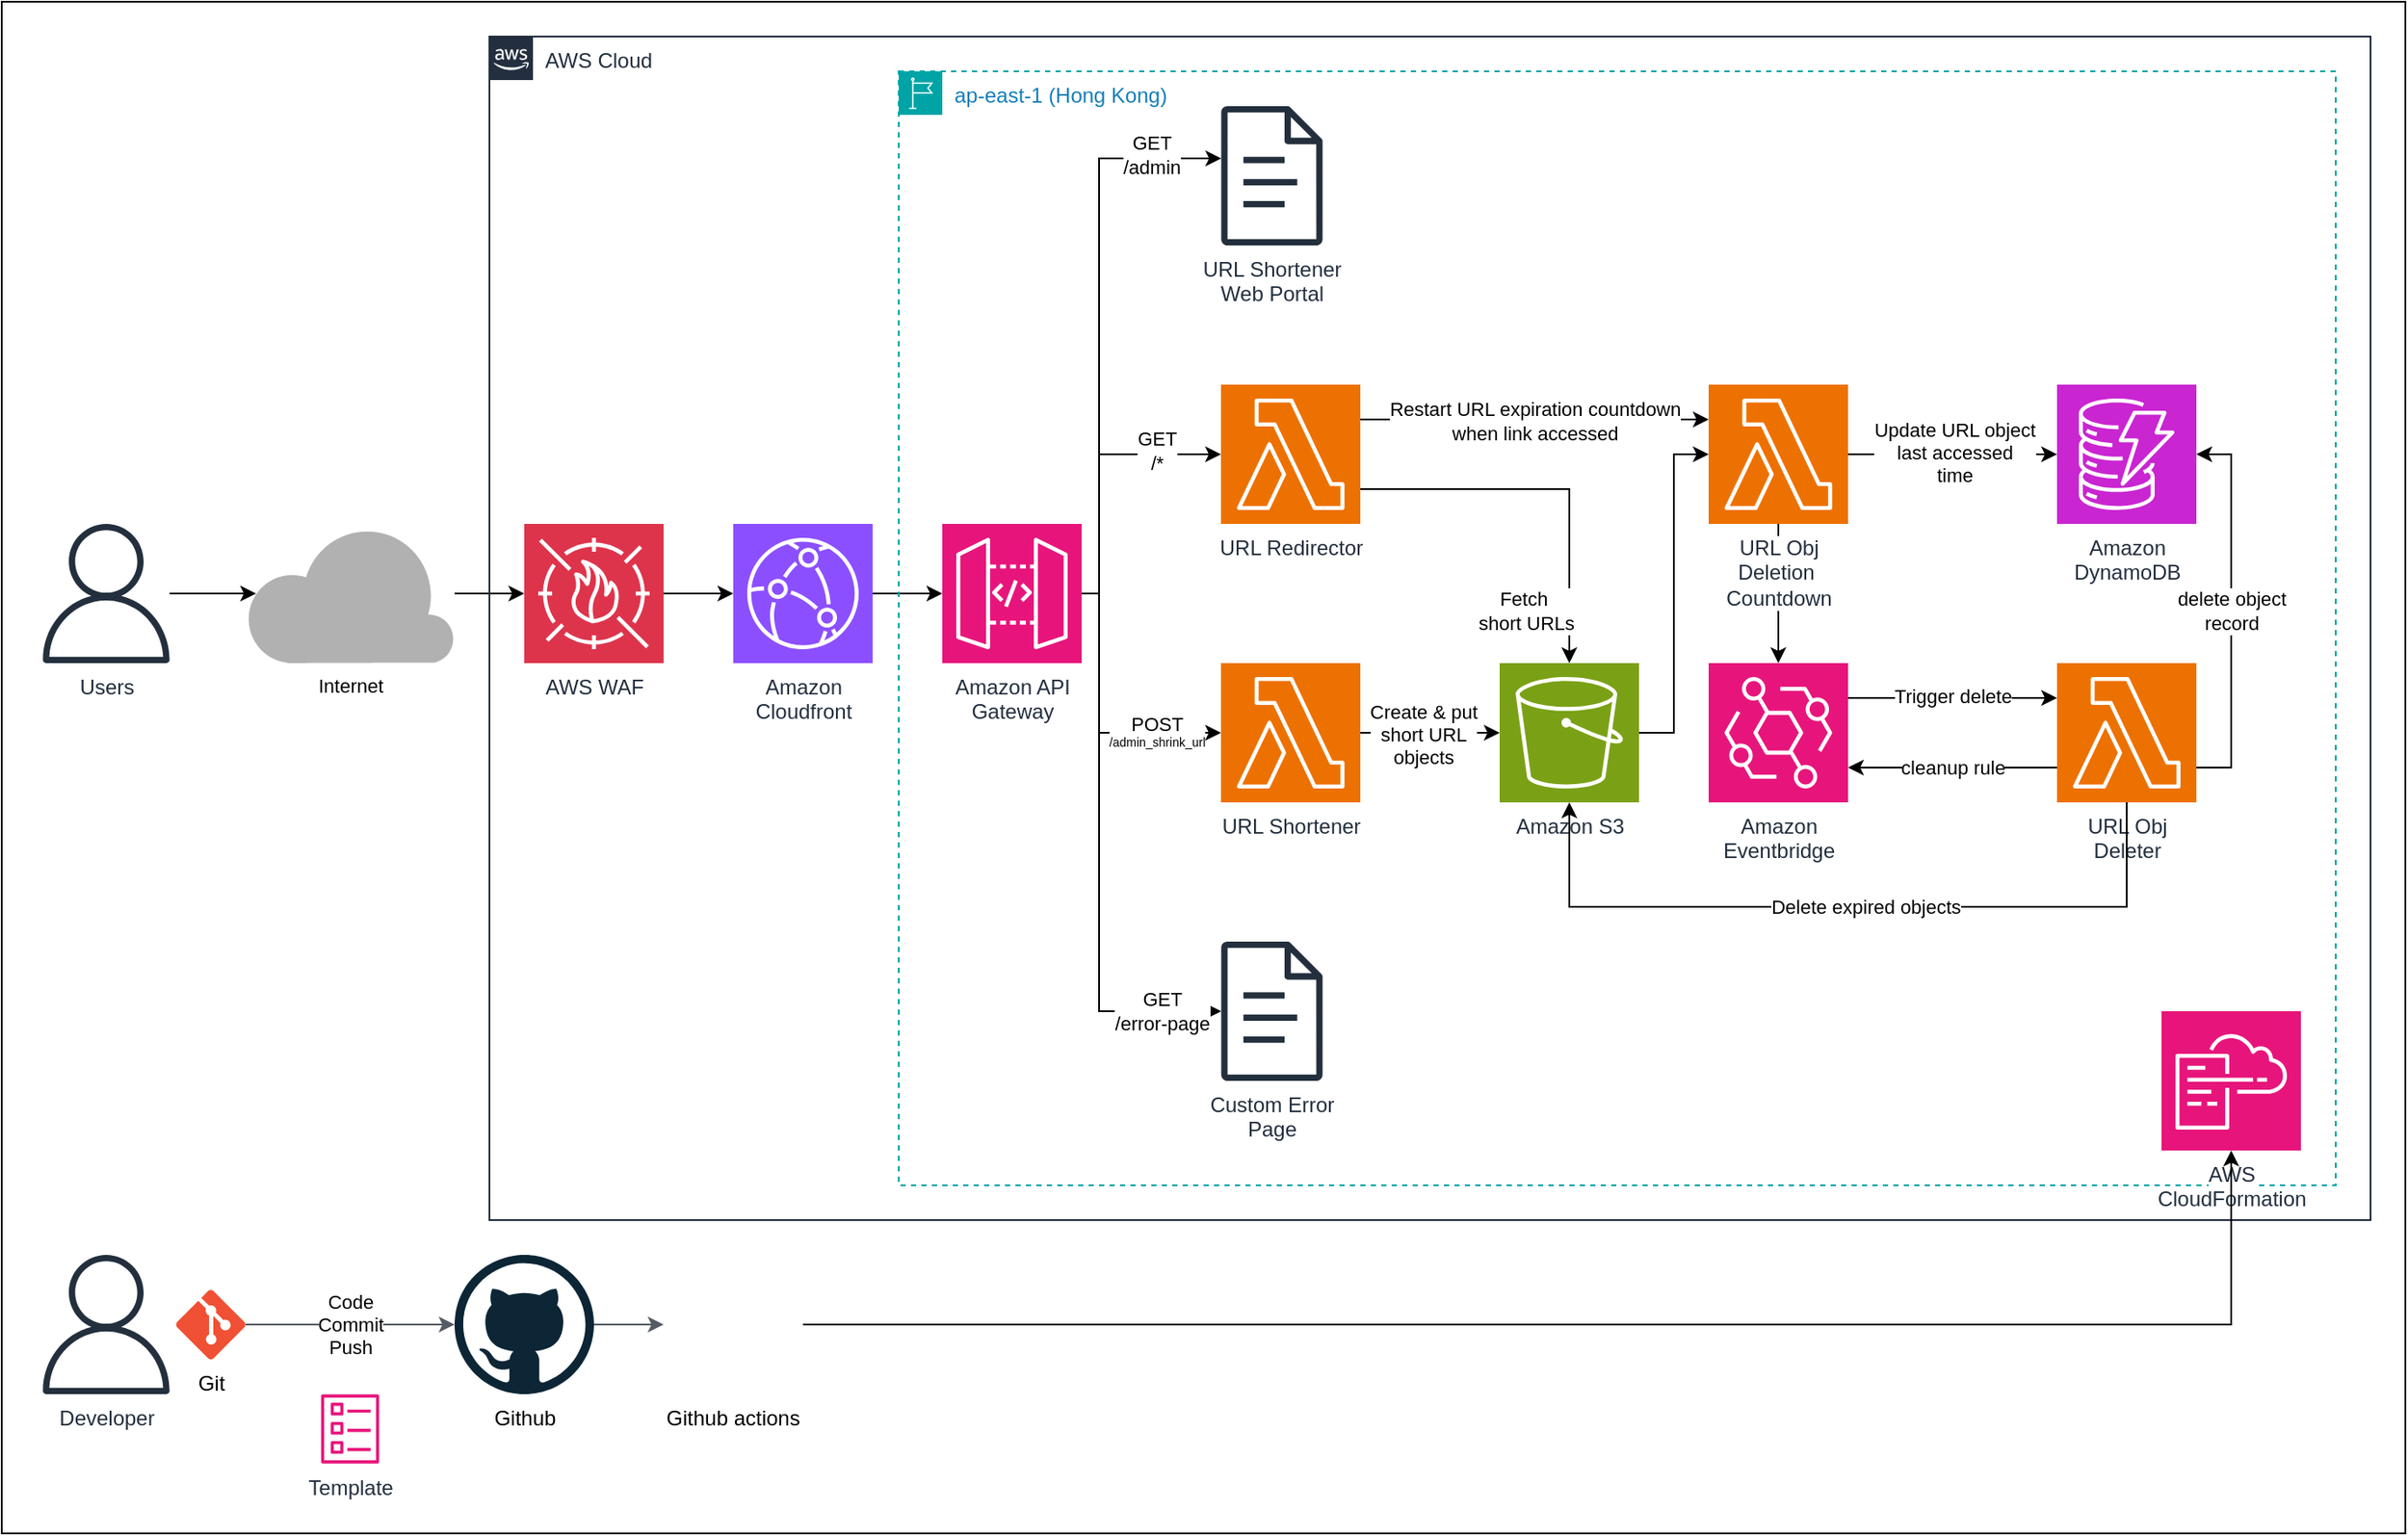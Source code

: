 <mxfile version="24.7.17">
  <diagram name="Page-1" id="t95MZptSkiuK_QIiIYVE">
    <mxGraphModel dx="1434" dy="836" grid="1" gridSize="10" guides="1" tooltips="1" connect="1" arrows="1" fold="1" page="1" pageScale="1" pageWidth="850" pageHeight="1100" math="0" shadow="0">
      <root>
        <mxCell id="0" />
        <mxCell id="1" parent="0" />
        <mxCell id="lOcILcxgvkmGYIvWYM3_-45" value="" style="rounded=0;whiteSpace=wrap;html=1;" parent="1" vertex="1">
          <mxGeometry x="20" y="60" width="1380" height="880" as="geometry" />
        </mxCell>
        <mxCell id="5YuEsciVPQL4xE7D_Aqv-1" value="Users" style="sketch=0;outlineConnect=0;fontColor=#232F3E;gradientColor=none;fillColor=#232F3D;strokeColor=none;dashed=0;verticalLabelPosition=bottom;verticalAlign=top;align=center;html=1;fontSize=12;fontStyle=0;aspect=fixed;pointerEvents=1;shape=mxgraph.aws4.user;" parent="1" vertex="1">
          <mxGeometry x="40" y="360" width="80" height="80" as="geometry" />
        </mxCell>
        <mxCell id="5YuEsciVPQL4xE7D_Aqv-4" value="Internet" style="verticalLabelPosition=bottom;html=1;verticalAlign=top;align=center;strokeColor=none;fillColor=#b1b1b1;shape=mxgraph.azure.cloud;fontFamily=Helvetica;fontSize=11;fontColor=default;labelBackgroundColor=default;" parent="1" vertex="1">
          <mxGeometry x="160" y="360" width="120" height="80" as="geometry" />
        </mxCell>
        <mxCell id="5YuEsciVPQL4xE7D_Aqv-5" value="&lt;div&gt;Amazon&lt;/div&gt;Cloudfront" style="sketch=0;points=[[0,0,0],[0.25,0,0],[0.5,0,0],[0.75,0,0],[1,0,0],[0,1,0],[0.25,1,0],[0.5,1,0],[0.75,1,0],[1,1,0],[0,0.25,0],[0,0.5,0],[0,0.75,0],[1,0.25,0],[1,0.5,0],[1,0.75,0]];outlineConnect=0;fontColor=#232F3E;fillColor=#8C4FFF;strokeColor=#ffffff;dashed=0;verticalLabelPosition=bottom;verticalAlign=top;align=center;html=1;fontSize=12;fontStyle=0;aspect=fixed;shape=mxgraph.aws4.resourceIcon;resIcon=mxgraph.aws4.cloudfront;fontFamily=Helvetica;labelBackgroundColor=default;" parent="1" vertex="1">
          <mxGeometry x="440" y="360" width="80" height="80" as="geometry" />
        </mxCell>
        <mxCell id="5YuEsciVPQL4xE7D_Aqv-6" value="Amazon S3" style="sketch=0;points=[[0,0,0],[0.25,0,0],[0.5,0,0],[0.75,0,0],[1,0,0],[0,1,0],[0.25,1,0],[0.5,1,0],[0.75,1,0],[1,1,0],[0,0.25,0],[0,0.5,0],[0,0.75,0],[1,0.25,0],[1,0.5,0],[1,0.75,0]];outlineConnect=0;fontColor=#232F3E;fillColor=#7AA116;strokeColor=#ffffff;dashed=0;verticalLabelPosition=bottom;verticalAlign=top;align=center;html=1;fontSize=12;fontStyle=0;aspect=fixed;shape=mxgraph.aws4.resourceIcon;resIcon=mxgraph.aws4.s3;fontFamily=Helvetica;labelBackgroundColor=default;" parent="1" vertex="1">
          <mxGeometry x="880" y="440" width="80" height="80" as="geometry" />
        </mxCell>
        <mxCell id="lOcILcxgvkmGYIvWYM3_-6" style="edgeStyle=orthogonalEdgeStyle;rounded=0;orthogonalLoop=1;jettySize=auto;html=1;" parent="1" source="5YuEsciVPQL4xE7D_Aqv-7" target="5YuEsciVPQL4xE7D_Aqv-8" edge="1">
          <mxGeometry relative="1" as="geometry">
            <Array as="points">
              <mxPoint x="650" y="400" />
              <mxPoint x="650" y="320" />
            </Array>
          </mxGeometry>
        </mxCell>
        <mxCell id="lOcILcxgvkmGYIvWYM3_-16" value="GET&lt;div&gt;/*&lt;/div&gt;" style="edgeLabel;html=1;align=center;verticalAlign=middle;resizable=0;points=[];" parent="lOcILcxgvkmGYIvWYM3_-6" vertex="1" connectable="0">
          <mxGeometry x="0.54" y="2" relative="1" as="geometry">
            <mxPoint as="offset" />
          </mxGeometry>
        </mxCell>
        <mxCell id="lOcILcxgvkmGYIvWYM3_-11" style="edgeStyle=orthogonalEdgeStyle;rounded=0;orthogonalLoop=1;jettySize=auto;html=1;" parent="1" source="5YuEsciVPQL4xE7D_Aqv-7" target="lOcILcxgvkmGYIvWYM3_-10" edge="1">
          <mxGeometry relative="1" as="geometry">
            <Array as="points">
              <mxPoint x="650" y="400" />
              <mxPoint x="650" y="150" />
            </Array>
          </mxGeometry>
        </mxCell>
        <mxCell id="lOcILcxgvkmGYIvWYM3_-15" value="GET&lt;div&gt;/admin&lt;/div&gt;" style="edgeLabel;html=1;align=center;verticalAlign=middle;resizable=0;points=[];" parent="lOcILcxgvkmGYIvWYM3_-11" vertex="1" connectable="0">
          <mxGeometry x="0.753" y="2" relative="1" as="geometry">
            <mxPoint as="offset" />
          </mxGeometry>
        </mxCell>
        <mxCell id="lOcILcxgvkmGYIvWYM3_-12" style="edgeStyle=orthogonalEdgeStyle;rounded=0;orthogonalLoop=1;jettySize=auto;html=1;" parent="1" source="5YuEsciVPQL4xE7D_Aqv-7" target="lOcILcxgvkmGYIvWYM3_-9" edge="1">
          <mxGeometry relative="1" as="geometry">
            <Array as="points">
              <mxPoint x="650" y="400" />
              <mxPoint x="650" y="640" />
            </Array>
          </mxGeometry>
        </mxCell>
        <mxCell id="lOcILcxgvkmGYIvWYM3_-18" value="GET&lt;div&gt;/error-page&lt;/div&gt;" style="edgeLabel;html=1;align=center;verticalAlign=middle;resizable=0;points=[];" parent="lOcILcxgvkmGYIvWYM3_-12" vertex="1" connectable="0">
          <mxGeometry x="0.784" relative="1" as="geometry">
            <mxPoint as="offset" />
          </mxGeometry>
        </mxCell>
        <mxCell id="5YuEsciVPQL4xE7D_Aqv-7" value="Amazon API&lt;div&gt;Gateway&lt;/div&gt;" style="sketch=0;points=[[0,0,0],[0.25,0,0],[0.5,0,0],[0.75,0,0],[1,0,0],[0,1,0],[0.25,1,0],[0.5,1,0],[0.75,1,0],[1,1,0],[0,0.25,0],[0,0.5,0],[0,0.75,0],[1,0.25,0],[1,0.5,0],[1,0.75,0]];outlineConnect=0;fontColor=#232F3E;fillColor=#E7157B;strokeColor=#ffffff;dashed=0;verticalLabelPosition=bottom;verticalAlign=top;align=center;html=1;fontSize=12;fontStyle=0;aspect=fixed;shape=mxgraph.aws4.resourceIcon;resIcon=mxgraph.aws4.api_gateway;fontFamily=Helvetica;labelBackgroundColor=default;" parent="1" vertex="1">
          <mxGeometry x="560" y="360" width="80" height="80" as="geometry" />
        </mxCell>
        <mxCell id="lOcILcxgvkmGYIvWYM3_-22" style="edgeStyle=orthogonalEdgeStyle;rounded=0;orthogonalLoop=1;jettySize=auto;html=1;" parent="1" source="5YuEsciVPQL4xE7D_Aqv-8" target="5YuEsciVPQL4xE7D_Aqv-6" edge="1">
          <mxGeometry relative="1" as="geometry">
            <Array as="points">
              <mxPoint x="920" y="340" />
            </Array>
          </mxGeometry>
        </mxCell>
        <mxCell id="lOcILcxgvkmGYIvWYM3_-24" value="Fetch&amp;nbsp;&lt;div&gt;short URLs&lt;br&gt;&lt;/div&gt;" style="edgeLabel;html=1;align=center;verticalAlign=middle;resizable=0;points=[];" parent="lOcILcxgvkmGYIvWYM3_-22" vertex="1" connectable="0">
          <mxGeometry x="-0.139" y="3" relative="1" as="geometry">
            <mxPoint y="73" as="offset" />
          </mxGeometry>
        </mxCell>
        <mxCell id="5YuEsciVPQL4xE7D_Aqv-8" value="URL Redirector&lt;div&gt;&lt;br&gt;&lt;/div&gt;" style="sketch=0;points=[[0,0,0],[0.25,0,0],[0.5,0,0],[0.75,0,0],[1,0,0],[0,1,0],[0.25,1,0],[0.5,1,0],[0.75,1,0],[1,1,0],[0,0.25,0],[0,0.5,0],[0,0.75,0],[1,0.25,0],[1,0.5,0],[1,0.75,0]];outlineConnect=0;fontColor=#232F3E;fillColor=#ED7100;strokeColor=#ffffff;dashed=0;verticalLabelPosition=bottom;verticalAlign=top;align=center;html=1;fontSize=12;fontStyle=0;aspect=fixed;shape=mxgraph.aws4.resourceIcon;resIcon=mxgraph.aws4.lambda;fontFamily=Helvetica;labelBackgroundColor=default;" parent="1" vertex="1">
          <mxGeometry x="720" y="280" width="80" height="80" as="geometry" />
        </mxCell>
        <mxCell id="lOcILcxgvkmGYIvWYM3_-1" value="AWS WAF" style="sketch=0;points=[[0,0,0],[0.25,0,0],[0.5,0,0],[0.75,0,0],[1,0,0],[0,1,0],[0.25,1,0],[0.5,1,0],[0.75,1,0],[1,1,0],[0,0.25,0],[0,0.5,0],[0,0.75,0],[1,0.25,0],[1,0.5,0],[1,0.75,0]];outlineConnect=0;fontColor=#232F3E;fillColor=#DD344C;strokeColor=#ffffff;dashed=0;verticalLabelPosition=bottom;verticalAlign=top;align=center;html=1;fontSize=12;fontStyle=0;aspect=fixed;shape=mxgraph.aws4.resourceIcon;resIcon=mxgraph.aws4.waf;" parent="1" vertex="1">
          <mxGeometry x="320" y="360" width="80" height="80" as="geometry" />
        </mxCell>
        <mxCell id="lOcILcxgvkmGYIvWYM3_-2" style="edgeStyle=orthogonalEdgeStyle;rounded=0;orthogonalLoop=1;jettySize=auto;html=1;entryX=0;entryY=0.5;entryDx=0;entryDy=0;entryPerimeter=0;" parent="1" source="5YuEsciVPQL4xE7D_Aqv-4" target="lOcILcxgvkmGYIvWYM3_-1" edge="1">
          <mxGeometry relative="1" as="geometry" />
        </mxCell>
        <mxCell id="lOcILcxgvkmGYIvWYM3_-3" style="edgeStyle=orthogonalEdgeStyle;rounded=0;orthogonalLoop=1;jettySize=auto;html=1;entryX=0;entryY=0.5;entryDx=0;entryDy=0;entryPerimeter=0;" parent="1" source="lOcILcxgvkmGYIvWYM3_-1" target="5YuEsciVPQL4xE7D_Aqv-5" edge="1">
          <mxGeometry relative="1" as="geometry" />
        </mxCell>
        <mxCell id="lOcILcxgvkmGYIvWYM3_-4" style="edgeStyle=orthogonalEdgeStyle;rounded=0;orthogonalLoop=1;jettySize=auto;html=1;entryX=0;entryY=0.5;entryDx=0;entryDy=0;entryPerimeter=0;" parent="1" source="5YuEsciVPQL4xE7D_Aqv-5" target="5YuEsciVPQL4xE7D_Aqv-7" edge="1">
          <mxGeometry relative="1" as="geometry" />
        </mxCell>
        <mxCell id="lOcILcxgvkmGYIvWYM3_-23" style="edgeStyle=orthogonalEdgeStyle;rounded=0;orthogonalLoop=1;jettySize=auto;html=1;startArrow=none;startFill=0;entryX=0;entryY=0.5;entryDx=0;entryDy=0;entryPerimeter=0;" parent="1" source="lOcILcxgvkmGYIvWYM3_-5" target="5YuEsciVPQL4xE7D_Aqv-6" edge="1">
          <mxGeometry relative="1" as="geometry" />
        </mxCell>
        <mxCell id="lOcILcxgvkmGYIvWYM3_-25" value="&lt;div&gt;&lt;/div&gt;" style="edgeLabel;html=1;align=center;verticalAlign=middle;resizable=0;points=[];" parent="lOcILcxgvkmGYIvWYM3_-23" vertex="1" connectable="0">
          <mxGeometry x="-0.398" y="3" relative="1" as="geometry">
            <mxPoint x="-13" y="3" as="offset" />
          </mxGeometry>
        </mxCell>
        <mxCell id="QuHPvja8bTKQwMGCIfzD-1" value="&lt;div&gt;Create &amp;amp; put&lt;/div&gt;&lt;div&gt;short URL&lt;/div&gt;objects" style="edgeLabel;html=1;align=center;verticalAlign=middle;resizable=0;points=[];" parent="lOcILcxgvkmGYIvWYM3_-23" vertex="1" connectable="0">
          <mxGeometry x="0.229" y="-1" relative="1" as="geometry">
            <mxPoint x="-13" as="offset" />
          </mxGeometry>
        </mxCell>
        <mxCell id="lOcILcxgvkmGYIvWYM3_-5" value="URL Shortener&lt;div&gt;&lt;br&gt;&lt;/div&gt;" style="sketch=0;points=[[0,0,0],[0.25,0,0],[0.5,0,0],[0.75,0,0],[1,0,0],[0,1,0],[0.25,1,0],[0.5,1,0],[0.75,1,0],[1,1,0],[0,0.25,0],[0,0.5,0],[0,0.75,0],[1,0.25,0],[1,0.5,0],[1,0.75,0]];outlineConnect=0;fontColor=#232F3E;fillColor=#ED7100;strokeColor=#ffffff;dashed=0;verticalLabelPosition=bottom;verticalAlign=top;align=center;html=1;fontSize=12;fontStyle=0;aspect=fixed;shape=mxgraph.aws4.resourceIcon;resIcon=mxgraph.aws4.lambda;fontFamily=Helvetica;labelBackgroundColor=default;" parent="1" vertex="1">
          <mxGeometry x="720" y="440" width="80" height="80" as="geometry" />
        </mxCell>
        <mxCell id="lOcILcxgvkmGYIvWYM3_-7" style="edgeStyle=orthogonalEdgeStyle;rounded=0;orthogonalLoop=1;jettySize=auto;html=1;entryX=0;entryY=0.5;entryDx=0;entryDy=0;entryPerimeter=0;" parent="1" source="5YuEsciVPQL4xE7D_Aqv-7" target="lOcILcxgvkmGYIvWYM3_-5" edge="1">
          <mxGeometry relative="1" as="geometry">
            <Array as="points">
              <mxPoint x="650" y="400" />
              <mxPoint x="650" y="480" />
            </Array>
          </mxGeometry>
        </mxCell>
        <mxCell id="lOcILcxgvkmGYIvWYM3_-17" value="&lt;font style=&quot;font-size: 11px;&quot;&gt;POST&lt;/font&gt;&lt;div style=&quot;font-size: 7px;&quot;&gt;&lt;font style=&quot;font-size: 7px;&quot;&gt;/&lt;font style=&quot;font-size: 7px;&quot;&gt;admin_shrink_url&lt;/font&gt;&lt;/font&gt;&lt;/div&gt;" style="edgeLabel;html=1;align=center;verticalAlign=middle;resizable=0;points=[];" parent="lOcILcxgvkmGYIvWYM3_-7" vertex="1" connectable="0">
          <mxGeometry x="0.54" y="1" relative="1" as="geometry">
            <mxPoint as="offset" />
          </mxGeometry>
        </mxCell>
        <mxCell id="lOcILcxgvkmGYIvWYM3_-9" value="Custom Error&lt;div&gt;Page&lt;/div&gt;" style="sketch=0;outlineConnect=0;fontColor=#232F3E;gradientColor=none;fillColor=#232F3D;strokeColor=none;dashed=0;verticalLabelPosition=bottom;verticalAlign=top;align=center;html=1;fontSize=12;fontStyle=0;aspect=fixed;pointerEvents=1;shape=mxgraph.aws4.document;" parent="1" vertex="1">
          <mxGeometry x="720" y="600" width="58.46" height="80" as="geometry" />
        </mxCell>
        <mxCell id="lOcILcxgvkmGYIvWYM3_-10" value="URL Shortener&lt;div&gt;Web Portal&lt;/div&gt;" style="sketch=0;outlineConnect=0;fontColor=#232F3E;gradientColor=none;fillColor=#232F3D;strokeColor=none;dashed=0;verticalLabelPosition=bottom;verticalAlign=top;align=center;html=1;fontSize=12;fontStyle=0;aspect=fixed;pointerEvents=1;shape=mxgraph.aws4.document;" parent="1" vertex="1">
          <mxGeometry x="720" y="120" width="58.46" height="80" as="geometry" />
        </mxCell>
        <mxCell id="lOcILcxgvkmGYIvWYM3_-14" style="edgeStyle=orthogonalEdgeStyle;rounded=0;orthogonalLoop=1;jettySize=auto;html=1;entryX=0.05;entryY=0.5;entryDx=0;entryDy=0;entryPerimeter=0;" parent="1" source="5YuEsciVPQL4xE7D_Aqv-1" target="5YuEsciVPQL4xE7D_Aqv-4" edge="1">
          <mxGeometry relative="1" as="geometry" />
        </mxCell>
        <mxCell id="lOcILcxgvkmGYIvWYM3_-26" value="AWS Cloud" style="points=[[0,0],[0.25,0],[0.5,0],[0.75,0],[1,0],[1,0.25],[1,0.5],[1,0.75],[1,1],[0.75,1],[0.5,1],[0.25,1],[0,1],[0,0.75],[0,0.5],[0,0.25]];outlineConnect=0;gradientColor=none;html=1;whiteSpace=wrap;fontSize=12;fontStyle=0;container=1;pointerEvents=0;collapsible=0;recursiveResize=0;shape=mxgraph.aws4.group;grIcon=mxgraph.aws4.group_aws_cloud_alt;strokeColor=#232F3E;fillColor=none;verticalAlign=top;align=left;spacingLeft=30;fontColor=#232F3E;dashed=0;" parent="1" vertex="1">
          <mxGeometry x="300" y="80" width="1080" height="680" as="geometry" />
        </mxCell>
        <mxCell id="lOcILcxgvkmGYIvWYM3_-27" value="ap-east-1 (Hong Kong)" style="points=[[0,0],[0.25,0],[0.5,0],[0.75,0],[1,0],[1,0.25],[1,0.5],[1,0.75],[1,1],[0.75,1],[0.5,1],[0.25,1],[0,1],[0,0.75],[0,0.5],[0,0.25]];outlineConnect=0;gradientColor=none;html=1;whiteSpace=wrap;fontSize=12;fontStyle=0;container=1;pointerEvents=0;collapsible=0;recursiveResize=0;shape=mxgraph.aws4.group;grIcon=mxgraph.aws4.group_region;strokeColor=#00A4A6;fillColor=none;verticalAlign=top;align=left;spacingLeft=30;fontColor=#147EBA;dashed=1;" parent="lOcILcxgvkmGYIvWYM3_-26" vertex="1">
          <mxGeometry x="235" y="20" width="825" height="640" as="geometry" />
        </mxCell>
        <mxCell id="lOcILcxgvkmGYIvWYM3_-35" style="edgeStyle=orthogonalEdgeStyle;rounded=0;orthogonalLoop=1;jettySize=auto;html=1;" parent="lOcILcxgvkmGYIvWYM3_-27" source="lOcILcxgvkmGYIvWYM3_-29" target="lOcILcxgvkmGYIvWYM3_-34" edge="1">
          <mxGeometry relative="1" as="geometry" />
        </mxCell>
        <mxCell id="lOcILcxgvkmGYIvWYM3_-29" value="URL Obj&lt;div&gt;Deletion&amp;nbsp;&lt;/div&gt;&lt;div&gt;Countdown&lt;/div&gt;" style="sketch=0;points=[[0,0,0],[0.25,0,0],[0.5,0,0],[0.75,0,0],[1,0,0],[0,1,0],[0.25,1,0],[0.5,1,0],[0.75,1,0],[1,1,0],[0,0.25,0],[0,0.5,0],[0,0.75,0],[1,0.25,0],[1,0.5,0],[1,0.75,0]];outlineConnect=0;fontColor=#232F3E;fillColor=#ED7100;strokeColor=#ffffff;dashed=0;verticalLabelPosition=bottom;verticalAlign=top;align=center;html=1;fontSize=12;fontStyle=0;aspect=fixed;shape=mxgraph.aws4.resourceIcon;resIcon=mxgraph.aws4.lambda;fontFamily=Helvetica;labelBackgroundColor=default;" parent="lOcILcxgvkmGYIvWYM3_-27" vertex="1">
          <mxGeometry x="465" y="180" width="80" height="80" as="geometry" />
        </mxCell>
        <mxCell id="lOcILcxgvkmGYIvWYM3_-30" value="Amazon&lt;div&gt;DynamoDB&lt;/div&gt;" style="sketch=0;points=[[0,0,0],[0.25,0,0],[0.5,0,0],[0.75,0,0],[1,0,0],[0,1,0],[0.25,1,0],[0.5,1,0],[0.75,1,0],[1,1,0],[0,0.25,0],[0,0.5,0],[0,0.75,0],[1,0.25,0],[1,0.5,0],[1,0.75,0]];outlineConnect=0;fontColor=#232F3E;fillColor=#C925D1;strokeColor=#ffffff;dashed=0;verticalLabelPosition=bottom;verticalAlign=top;align=center;html=1;fontSize=12;fontStyle=0;aspect=fixed;shape=mxgraph.aws4.resourceIcon;resIcon=mxgraph.aws4.dynamodb;" parent="lOcILcxgvkmGYIvWYM3_-27" vertex="1">
          <mxGeometry x="665" y="180" width="80" height="80" as="geometry" />
        </mxCell>
        <mxCell id="lOcILcxgvkmGYIvWYM3_-31" style="edgeStyle=orthogonalEdgeStyle;rounded=0;orthogonalLoop=1;jettySize=auto;html=1;entryX=0;entryY=0.5;entryDx=0;entryDy=0;entryPerimeter=0;" parent="lOcILcxgvkmGYIvWYM3_-27" source="lOcILcxgvkmGYIvWYM3_-29" target="lOcILcxgvkmGYIvWYM3_-30" edge="1">
          <mxGeometry relative="1" as="geometry" />
        </mxCell>
        <mxCell id="lOcILcxgvkmGYIvWYM3_-32" value="Update URL object&lt;div&gt;last accessed&lt;/div&gt;&lt;div&gt;time&lt;/div&gt;" style="edgeLabel;html=1;align=center;verticalAlign=middle;resizable=0;points=[];" parent="lOcILcxgvkmGYIvWYM3_-31" vertex="1" connectable="0">
          <mxGeometry x="0.306" y="1" relative="1" as="geometry">
            <mxPoint x="-18" as="offset" />
          </mxGeometry>
        </mxCell>
        <mxCell id="lOcILcxgvkmGYIvWYM3_-33" value="URL Obj&lt;div&gt;Deleter&lt;/div&gt;" style="sketch=0;points=[[0,0,0],[0.25,0,0],[0.5,0,0],[0.75,0,0],[1,0,0],[0,1,0],[0.25,1,0],[0.5,1,0],[0.75,1,0],[1,1,0],[0,0.25,0],[0,0.5,0],[0,0.75,0],[1,0.25,0],[1,0.5,0],[1,0.75,0]];outlineConnect=0;fontColor=#232F3E;fillColor=#ED7100;strokeColor=#ffffff;dashed=0;verticalLabelPosition=bottom;verticalAlign=top;align=center;html=1;fontSize=12;fontStyle=0;aspect=fixed;shape=mxgraph.aws4.resourceIcon;resIcon=mxgraph.aws4.lambda;fontFamily=Helvetica;labelBackgroundColor=default;" parent="lOcILcxgvkmGYIvWYM3_-27" vertex="1">
          <mxGeometry x="665" y="340" width="80" height="80" as="geometry" />
        </mxCell>
        <mxCell id="lOcILcxgvkmGYIvWYM3_-36" style="edgeStyle=orthogonalEdgeStyle;rounded=0;orthogonalLoop=1;jettySize=auto;html=1;" parent="lOcILcxgvkmGYIvWYM3_-27" edge="1">
          <mxGeometry relative="1" as="geometry">
            <mxPoint x="545" y="360" as="sourcePoint" />
            <mxPoint x="665" y="360" as="targetPoint" />
          </mxGeometry>
        </mxCell>
        <mxCell id="QuHPvja8bTKQwMGCIfzD-4" value="Trigger delete" style="edgeLabel;html=1;align=center;verticalAlign=middle;resizable=0;points=[];" parent="lOcILcxgvkmGYIvWYM3_-36" vertex="1" connectable="0">
          <mxGeometry x="-0.2" y="1" relative="1" as="geometry">
            <mxPoint x="12" as="offset" />
          </mxGeometry>
        </mxCell>
        <mxCell id="lOcILcxgvkmGYIvWYM3_-34" value="Amazon&lt;div&gt;Eventbridge&lt;/div&gt;" style="sketch=0;points=[[0,0,0],[0.25,0,0],[0.5,0,0],[0.75,0,0],[1,0,0],[0,1,0],[0.25,1,0],[0.5,1,0],[0.75,1,0],[1,1,0],[0,0.25,0],[0,0.5,0],[0,0.75,0],[1,0.25,0],[1,0.5,0],[1,0.75,0]];outlineConnect=0;fontColor=#232F3E;fillColor=#E7157B;strokeColor=#ffffff;dashed=0;verticalLabelPosition=bottom;verticalAlign=top;align=center;html=1;fontSize=12;fontStyle=0;aspect=fixed;shape=mxgraph.aws4.resourceIcon;resIcon=mxgraph.aws4.eventbridge;" parent="lOcILcxgvkmGYIvWYM3_-27" vertex="1">
          <mxGeometry x="465" y="340" width="80" height="80" as="geometry" />
        </mxCell>
        <mxCell id="lOcILcxgvkmGYIvWYM3_-41" style="edgeStyle=orthogonalEdgeStyle;rounded=0;orthogonalLoop=1;jettySize=auto;html=1;entryX=1;entryY=0.5;entryDx=0;entryDy=0;entryPerimeter=0;" parent="lOcILcxgvkmGYIvWYM3_-27" source="lOcILcxgvkmGYIvWYM3_-33" target="lOcILcxgvkmGYIvWYM3_-30" edge="1">
          <mxGeometry relative="1" as="geometry">
            <Array as="points">
              <mxPoint x="765" y="400" />
              <mxPoint x="765" y="220" />
            </Array>
          </mxGeometry>
        </mxCell>
        <mxCell id="lOcILcxgvkmGYIvWYM3_-42" value="delete object&lt;div&gt;record&lt;/div&gt;" style="edgeLabel;html=1;align=center;verticalAlign=middle;resizable=0;points=[];" parent="lOcILcxgvkmGYIvWYM3_-41" vertex="1" connectable="0">
          <mxGeometry x="-0.145" relative="1" as="geometry">
            <mxPoint y="-16" as="offset" />
          </mxGeometry>
        </mxCell>
        <mxCell id="KwQow2fuISSz5OlsINyA-6" value="&lt;span style=&quot;background-color: rgb(255, 255, 255);&quot;&gt;AWS&lt;/span&gt;&lt;div&gt;&lt;span style=&quot;background-color: rgb(255, 255, 255);&quot;&gt;CloudFormation&lt;/span&gt;&lt;/div&gt;" style="sketch=0;points=[[0,0,0],[0.25,0,0],[0.5,0,0],[0.75,0,0],[1,0,0],[0,1,0],[0.25,1,0],[0.5,1,0],[0.75,1,0],[1,1,0],[0,0.25,0],[0,0.5,0],[0,0.75,0],[1,0.25,0],[1,0.5,0],[1,0.75,0]];points=[[0,0,0],[0.25,0,0],[0.5,0,0],[0.75,0,0],[1,0,0],[0,1,0],[0.25,1,0],[0.5,1,0],[0.75,1,0],[1,1,0],[0,0.25,0],[0,0.5,0],[0,0.75,0],[1,0.25,0],[1,0.5,0],[1,0.75,0]];outlineConnect=0;fontColor=#232F3E;fillColor=#E7157B;strokeColor=#ffffff;dashed=0;verticalLabelPosition=bottom;verticalAlign=top;align=center;html=1;fontSize=12;fontStyle=0;aspect=fixed;shape=mxgraph.aws4.resourceIcon;resIcon=mxgraph.aws4.cloudformation;" parent="lOcILcxgvkmGYIvWYM3_-27" vertex="1">
          <mxGeometry x="725" y="540" width="80" height="80" as="geometry" />
        </mxCell>
        <mxCell id="QuHPvja8bTKQwMGCIfzD-5" style="edgeStyle=orthogonalEdgeStyle;rounded=0;orthogonalLoop=1;jettySize=auto;html=1;entryX=1;entryY=0.75;entryDx=0;entryDy=0;entryPerimeter=0;" parent="lOcILcxgvkmGYIvWYM3_-27" source="lOcILcxgvkmGYIvWYM3_-33" target="lOcILcxgvkmGYIvWYM3_-34" edge="1">
          <mxGeometry relative="1" as="geometry">
            <Array as="points">
              <mxPoint x="635" y="400" />
              <mxPoint x="635" y="400" />
            </Array>
          </mxGeometry>
        </mxCell>
        <mxCell id="QuHPvja8bTKQwMGCIfzD-6" value="cleanup rule" style="edgeLabel;html=1;align=center;verticalAlign=middle;resizable=0;points=[];" parent="QuHPvja8bTKQwMGCIfzD-5" vertex="1" connectable="0">
          <mxGeometry x="0.374" relative="1" as="geometry">
            <mxPoint x="22" as="offset" />
          </mxGeometry>
        </mxCell>
        <mxCell id="KwQow2fuISSz5OlsINyA-11" style="edgeStyle=orthogonalEdgeStyle;shape=connector;rounded=0;orthogonalLoop=1;jettySize=auto;html=1;strokeColor=#545B64;align=center;verticalAlign=middle;fontFamily=Helvetica;fontSize=11;fontColor=default;labelBackgroundColor=default;elbow=vertical;startArrow=none;startFill=0;endArrow=classic;endFill=1;" parent="1" source="KwQow2fuISSz5OlsINyA-1" target="KwQow2fuISSz5OlsINyA-5" edge="1">
          <mxGeometry relative="1" as="geometry" />
        </mxCell>
        <mxCell id="KwQow2fuISSz5OlsINyA-1" value="Github" style="dashed=0;outlineConnect=0;html=1;align=center;labelPosition=center;verticalLabelPosition=bottom;verticalAlign=top;shape=mxgraph.weblogos.github" parent="1" vertex="1">
          <mxGeometry x="280" y="780" width="80" height="80" as="geometry" />
        </mxCell>
        <mxCell id="KwQow2fuISSz5OlsINyA-9" value="Code&lt;div&gt;Commit&lt;/div&gt;&lt;div&gt;Push&lt;/div&gt;" style="edgeStyle=orthogonalEdgeStyle;rounded=0;orthogonalLoop=1;jettySize=auto;html=1;strokeColor=#545B64;align=center;verticalAlign=middle;fontFamily=Helvetica;fontSize=11;fontColor=default;labelBackgroundColor=default;elbow=vertical;startArrow=none;startFill=0;endArrow=classic;endFill=1;" parent="1" source="KwQow2fuISSz5OlsINyA-2" target="KwQow2fuISSz5OlsINyA-1" edge="1">
          <mxGeometry relative="1" as="geometry" />
        </mxCell>
        <mxCell id="KwQow2fuISSz5OlsINyA-2" value="Git" style="verticalLabelPosition=bottom;html=1;verticalAlign=top;align=center;strokeColor=none;fillColor=#F05033;shape=mxgraph.azure.git_repository;" parent="1" vertex="1">
          <mxGeometry x="120" y="800" width="40" height="40" as="geometry" />
        </mxCell>
        <mxCell id="KwQow2fuISSz5OlsINyA-5" value="Github actions" style="shape=image;verticalLabelPosition=bottom;labelBackgroundColor=default;verticalAlign=top;aspect=fixed;imageAspect=0;image=https://avatars.githubusercontent.com/u/44036562?s=280&amp;v=4;" parent="1" vertex="1">
          <mxGeometry x="400" y="780" width="80" height="80" as="geometry" />
        </mxCell>
        <mxCell id="KwQow2fuISSz5OlsINyA-7" value="Developer" style="sketch=0;outlineConnect=0;fontColor=#232F3E;gradientColor=none;fillColor=#232F3D;strokeColor=none;dashed=0;verticalLabelPosition=bottom;verticalAlign=top;align=center;html=1;fontSize=12;fontStyle=0;aspect=fixed;pointerEvents=1;shape=mxgraph.aws4.user;" parent="1" vertex="1">
          <mxGeometry x="40" y="780" width="80" height="80" as="geometry" />
        </mxCell>
        <mxCell id="KwQow2fuISSz5OlsINyA-14" value="Template" style="sketch=0;outlineConnect=0;fontColor=#232F3E;gradientColor=none;fillColor=#E7157B;strokeColor=none;dashed=0;verticalLabelPosition=bottom;verticalAlign=top;align=center;html=1;fontSize=12;fontStyle=0;aspect=fixed;pointerEvents=1;shape=mxgraph.aws4.template;fontFamily=Helvetica;labelBackgroundColor=default;" parent="1" vertex="1">
          <mxGeometry x="203.34" y="860" width="33.33" height="40" as="geometry" />
        </mxCell>
        <mxCell id="lOcILcxgvkmGYIvWYM3_-28" style="edgeStyle=orthogonalEdgeStyle;rounded=0;orthogonalLoop=1;jettySize=auto;html=1;entryX=0.5;entryY=1;entryDx=0;entryDy=0;entryPerimeter=0;" parent="1" source="KwQow2fuISSz5OlsINyA-5" target="KwQow2fuISSz5OlsINyA-6" edge="1">
          <mxGeometry relative="1" as="geometry" />
        </mxCell>
        <mxCell id="lOcILcxgvkmGYIvWYM3_-38" style="edgeStyle=orthogonalEdgeStyle;rounded=0;orthogonalLoop=1;jettySize=auto;html=1;entryX=0.5;entryY=1;entryDx=0;entryDy=0;entryPerimeter=0;" parent="1" source="lOcILcxgvkmGYIvWYM3_-33" target="5YuEsciVPQL4xE7D_Aqv-6" edge="1">
          <mxGeometry relative="1" as="geometry">
            <Array as="points">
              <mxPoint x="1240" y="580" />
              <mxPoint x="920" y="580" />
            </Array>
          </mxGeometry>
        </mxCell>
        <mxCell id="lOcILcxgvkmGYIvWYM3_-40" value="Delete expired objects" style="edgeLabel;html=1;align=center;verticalAlign=middle;resizable=0;points=[];" parent="lOcILcxgvkmGYIvWYM3_-38" vertex="1" connectable="0">
          <mxGeometry x="-0.237" y="3" relative="1" as="geometry">
            <mxPoint x="-42" y="-3" as="offset" />
          </mxGeometry>
        </mxCell>
        <mxCell id="lOcILcxgvkmGYIvWYM3_-43" style="edgeStyle=orthogonalEdgeStyle;rounded=0;orthogonalLoop=1;jettySize=auto;html=1;entryX=0;entryY=0.5;entryDx=0;entryDy=0;entryPerimeter=0;" parent="1" source="5YuEsciVPQL4xE7D_Aqv-6" target="lOcILcxgvkmGYIvWYM3_-29" edge="1">
          <mxGeometry relative="1" as="geometry" />
        </mxCell>
        <mxCell id="QuHPvja8bTKQwMGCIfzD-2" style="edgeStyle=orthogonalEdgeStyle;rounded=0;orthogonalLoop=1;jettySize=auto;html=1;entryX=0;entryY=0.25;entryDx=0;entryDy=0;entryPerimeter=0;" parent="1" source="5YuEsciVPQL4xE7D_Aqv-8" target="lOcILcxgvkmGYIvWYM3_-29" edge="1">
          <mxGeometry relative="1" as="geometry">
            <Array as="points">
              <mxPoint x="850" y="300" />
              <mxPoint x="850" y="300" />
            </Array>
          </mxGeometry>
        </mxCell>
        <mxCell id="QuHPvja8bTKQwMGCIfzD-3" value="Restart URL expiration countdown&lt;div&gt;when link accessed&lt;/div&gt;" style="edgeLabel;html=1;align=center;verticalAlign=middle;resizable=0;points=[];" parent="QuHPvja8bTKQwMGCIfzD-2" vertex="1" connectable="0">
          <mxGeometry x="0.142" y="-1" relative="1" as="geometry">
            <mxPoint x="-14" as="offset" />
          </mxGeometry>
        </mxCell>
      </root>
    </mxGraphModel>
  </diagram>
</mxfile>
